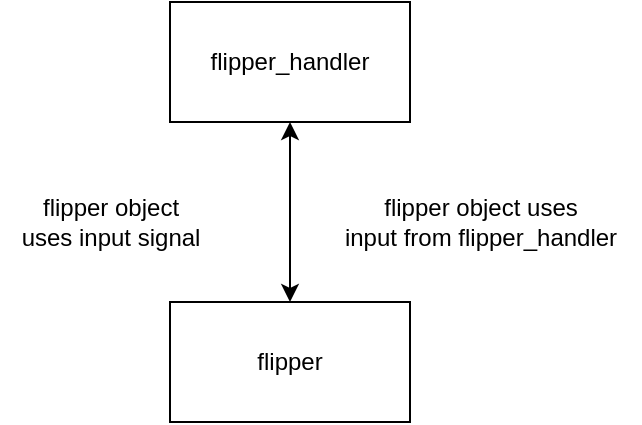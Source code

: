 <mxfile>
    <diagram id="j14YEMbsZ1KfNfrgSJIf" name="Page-1">
        <mxGraphModel dx="908" dy="749" grid="1" gridSize="10" guides="1" tooltips="1" connect="1" arrows="1" fold="1" page="1" pageScale="1" pageWidth="850" pageHeight="1100" math="0" shadow="0">
            <root>
                <mxCell id="0"/>
                <mxCell id="1" parent="0"/>
                <mxCell id="4" value="" style="edgeStyle=none;html=1;startArrow=classic;startFill=1;" edge="1" parent="1" source="2" target="3">
                    <mxGeometry relative="1" as="geometry"/>
                </mxCell>
                <mxCell id="2" value="flipper_handler" style="rounded=0;whiteSpace=wrap;html=1;" vertex="1" parent="1">
                    <mxGeometry x="365" y="100" width="120" height="60" as="geometry"/>
                </mxCell>
                <mxCell id="3" value="flipper" style="rounded=0;whiteSpace=wrap;html=1;" vertex="1" parent="1">
                    <mxGeometry x="365" y="250" width="120" height="60" as="geometry"/>
                </mxCell>
                <mxCell id="5" value="flipper object uses &lt;br&gt;input from flipper_handler" style="text;html=1;align=center;verticalAlign=middle;resizable=0;points=[];autosize=1;strokeColor=none;fillColor=none;" vertex="1" parent="1">
                    <mxGeometry x="440" y="190" width="160" height="40" as="geometry"/>
                </mxCell>
                <mxCell id="6" value="flipper object&lt;br&gt;uses input signal" style="text;html=1;align=center;verticalAlign=middle;resizable=0;points=[];autosize=1;strokeColor=none;fillColor=none;" vertex="1" parent="1">
                    <mxGeometry x="280" y="190" width="110" height="40" as="geometry"/>
                </mxCell>
            </root>
        </mxGraphModel>
    </diagram>
</mxfile>